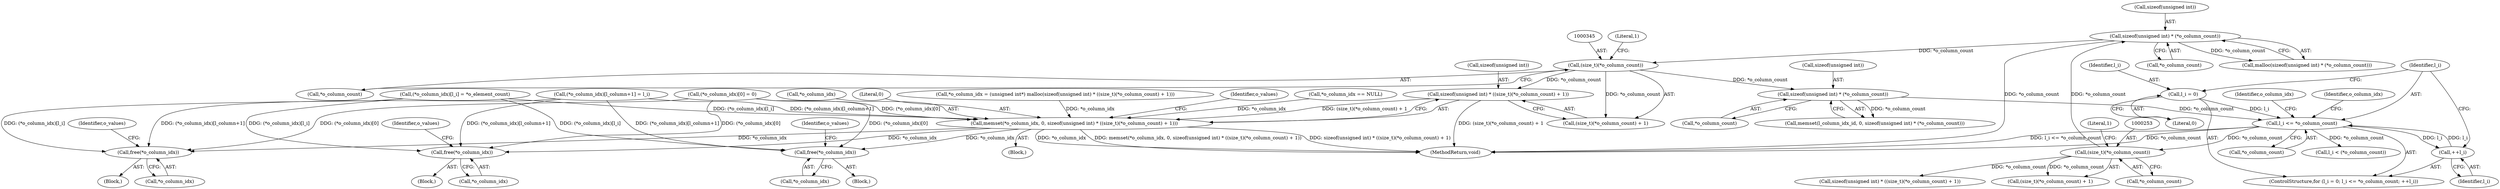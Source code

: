 digraph "0_libxsmm_151481489192e6d1997f8bde52c5c425ea41741d_1@API" {
"1000340" [label="(Call,sizeof(unsigned int) * ((size_t)(*o_column_count) + 1))"];
"1000344" [label="(Call,(size_t)(*o_column_count))"];
"1000273" [label="(Call,sizeof(unsigned int) * (*o_column_count))"];
"1000252" [label="(Call,(size_t)(*o_column_count))"];
"1000370" [label="(Call,l_i <= *o_column_count)"];
"1000374" [label="(Call,++l_i)"];
"1000367" [label="(Call,l_i = 0)"];
"1000361" [label="(Call,sizeof(unsigned int) * (*o_column_count))"];
"1000336" [label="(Call,memset(*o_column_idx, 0, sizeof(unsigned int) * ((size_t)(*o_column_count) + 1)))"];
"1000180" [label="(Call,free(*o_column_idx))"];
"1000434" [label="(Call,free(*o_column_idx))"];
"1000502" [label="(Call,free(*o_column_idx))"];
"1000180" [label="(Call,free(*o_column_idx))"];
"1000230" [label="(Block,)"];
"1000502" [label="(Call,free(*o_column_idx))"];
"1000507" [label="(Identifier,o_values)"];
"1000181" [label="(Call,*o_column_idx)"];
"1000384" [label="(Call,(*o_column_idx)[0] = 0)"];
"1000371" [label="(Identifier,l_i)"];
"1000251" [label="(Call,(size_t)(*o_column_count) + 1)"];
"1000364" [label="(Call,*o_column_count)"];
"1000176" [label="(Block,)"];
"1000375" [label="(Identifier,l_i)"];
"1000362" [label="(Call,sizeof(unsigned int))"];
"1000367" [label="(Call,l_i = 0)"];
"1000503" [label="(Call,*o_column_idx)"];
"1000562" [label="(MethodReturn,void)"];
"1000254" [label="(Call,*o_column_count)"];
"1000380" [label="(Identifier,o_column_idx)"];
"1000285" [label="(Call,*o_column_idx == NULL)"];
"1000430" [label="(Block,)"];
"1000276" [label="(Call,*o_column_count)"];
"1000377" [label="(Call,(*o_column_idx)[l_i] = *o_element_count)"];
"1000368" [label="(Identifier,l_i)"];
"1000248" [label="(Call,sizeof(unsigned int) * ((size_t)(*o_column_count) + 1))"];
"1000274" [label="(Call,sizeof(unsigned int))"];
"1000346" [label="(Call,*o_column_count)"];
"1000358" [label="(Call,memset(l_column_idx_id, 0, sizeof(unsigned int) * (*o_column_count)))"];
"1000374" [label="(Call,++l_i)"];
"1000256" [label="(Literal,1)"];
"1000483" [label="(Call,(*o_column_idx)[l_column+1] = l_i)"];
"1000340" [label="(Call,sizeof(unsigned int) * ((size_t)(*o_column_count) + 1))"];
"1000273" [label="(Call,sizeof(unsigned int) * (*o_column_count))"];
"1000372" [label="(Call,*o_column_count)"];
"1000370" [label="(Call,l_i <= *o_column_count)"];
"1000185" [label="(Identifier,o_values)"];
"1000369" [label="(Literal,0)"];
"1000535" [label="(Call,l_i < (*o_column_count))"];
"1000344" [label="(Call,(size_t)(*o_column_count))"];
"1000361" [label="(Call,sizeof(unsigned int) * (*o_column_count))"];
"1000434" [label="(Call,free(*o_column_idx))"];
"1000337" [label="(Call,*o_column_idx)"];
"1000339" [label="(Literal,0)"];
"1000435" [label="(Call,*o_column_idx)"];
"1000272" [label="(Call,malloc(sizeof(unsigned int) * (*o_column_count)))"];
"1000242" [label="(Call,*o_column_idx = (unsigned int*) malloc(sizeof(unsigned int) * ((size_t)(*o_column_count) + 1)))"];
"1000348" [label="(Literal,1)"];
"1000336" [label="(Call,memset(*o_column_idx, 0, sizeof(unsigned int) * ((size_t)(*o_column_count) + 1)))"];
"1000387" [label="(Identifier,o_column_idx)"];
"1000343" [label="(Call,(size_t)(*o_column_count) + 1)"];
"1000351" [label="(Identifier,o_values)"];
"1000498" [label="(Block,)"];
"1000341" [label="(Call,sizeof(unsigned int))"];
"1000439" [label="(Identifier,o_values)"];
"1000252" [label="(Call,(size_t)(*o_column_count))"];
"1000366" [label="(ControlStructure,for (l_i = 0; l_i <= *o_column_count; ++l_i))"];
"1000340" -> "1000336"  [label="AST: "];
"1000340" -> "1000343"  [label="CFG: "];
"1000341" -> "1000340"  [label="AST: "];
"1000343" -> "1000340"  [label="AST: "];
"1000336" -> "1000340"  [label="CFG: "];
"1000340" -> "1000562"  [label="DDG: (size_t)(*o_column_count) + 1"];
"1000340" -> "1000336"  [label="DDG: (size_t)(*o_column_count) + 1"];
"1000344" -> "1000340"  [label="DDG: *o_column_count"];
"1000344" -> "1000343"  [label="AST: "];
"1000344" -> "1000346"  [label="CFG: "];
"1000345" -> "1000344"  [label="AST: "];
"1000346" -> "1000344"  [label="AST: "];
"1000348" -> "1000344"  [label="CFG: "];
"1000344" -> "1000343"  [label="DDG: *o_column_count"];
"1000273" -> "1000344"  [label="DDG: *o_column_count"];
"1000344" -> "1000361"  [label="DDG: *o_column_count"];
"1000273" -> "1000272"  [label="AST: "];
"1000273" -> "1000276"  [label="CFG: "];
"1000274" -> "1000273"  [label="AST: "];
"1000276" -> "1000273"  [label="AST: "];
"1000272" -> "1000273"  [label="CFG: "];
"1000273" -> "1000562"  [label="DDG: *o_column_count"];
"1000273" -> "1000272"  [label="DDG: *o_column_count"];
"1000252" -> "1000273"  [label="DDG: *o_column_count"];
"1000252" -> "1000251"  [label="AST: "];
"1000252" -> "1000254"  [label="CFG: "];
"1000253" -> "1000252"  [label="AST: "];
"1000254" -> "1000252"  [label="AST: "];
"1000256" -> "1000252"  [label="CFG: "];
"1000252" -> "1000248"  [label="DDG: *o_column_count"];
"1000252" -> "1000251"  [label="DDG: *o_column_count"];
"1000370" -> "1000252"  [label="DDG: *o_column_count"];
"1000370" -> "1000366"  [label="AST: "];
"1000370" -> "1000372"  [label="CFG: "];
"1000371" -> "1000370"  [label="AST: "];
"1000372" -> "1000370"  [label="AST: "];
"1000380" -> "1000370"  [label="CFG: "];
"1000387" -> "1000370"  [label="CFG: "];
"1000370" -> "1000562"  [label="DDG: l_i <= *o_column_count"];
"1000370" -> "1000562"  [label="DDG: *o_column_count"];
"1000374" -> "1000370"  [label="DDG: l_i"];
"1000367" -> "1000370"  [label="DDG: l_i"];
"1000361" -> "1000370"  [label="DDG: *o_column_count"];
"1000370" -> "1000374"  [label="DDG: l_i"];
"1000370" -> "1000535"  [label="DDG: *o_column_count"];
"1000374" -> "1000366"  [label="AST: "];
"1000374" -> "1000375"  [label="CFG: "];
"1000375" -> "1000374"  [label="AST: "];
"1000371" -> "1000374"  [label="CFG: "];
"1000367" -> "1000366"  [label="AST: "];
"1000367" -> "1000369"  [label="CFG: "];
"1000368" -> "1000367"  [label="AST: "];
"1000369" -> "1000367"  [label="AST: "];
"1000371" -> "1000367"  [label="CFG: "];
"1000361" -> "1000358"  [label="AST: "];
"1000361" -> "1000364"  [label="CFG: "];
"1000362" -> "1000361"  [label="AST: "];
"1000364" -> "1000361"  [label="AST: "];
"1000358" -> "1000361"  [label="CFG: "];
"1000361" -> "1000358"  [label="DDG: *o_column_count"];
"1000336" -> "1000230"  [label="AST: "];
"1000337" -> "1000336"  [label="AST: "];
"1000339" -> "1000336"  [label="AST: "];
"1000351" -> "1000336"  [label="CFG: "];
"1000336" -> "1000562"  [label="DDG: memset(*o_column_idx, 0, sizeof(unsigned int) * ((size_t)(*o_column_count) + 1))"];
"1000336" -> "1000562"  [label="DDG: sizeof(unsigned int) * ((size_t)(*o_column_count) + 1)"];
"1000336" -> "1000562"  [label="DDG: *o_column_idx"];
"1000336" -> "1000180"  [label="DDG: *o_column_idx"];
"1000285" -> "1000336"  [label="DDG: *o_column_idx"];
"1000377" -> "1000336"  [label="DDG: (*o_column_idx)[l_i]"];
"1000483" -> "1000336"  [label="DDG: (*o_column_idx)[l_column+1]"];
"1000242" -> "1000336"  [label="DDG: *o_column_idx"];
"1000384" -> "1000336"  [label="DDG: (*o_column_idx)[0]"];
"1000336" -> "1000434"  [label="DDG: *o_column_idx"];
"1000336" -> "1000502"  [label="DDG: *o_column_idx"];
"1000180" -> "1000176"  [label="AST: "];
"1000180" -> "1000181"  [label="CFG: "];
"1000181" -> "1000180"  [label="AST: "];
"1000185" -> "1000180"  [label="CFG: "];
"1000377" -> "1000180"  [label="DDG: (*o_column_idx)[l_i]"];
"1000384" -> "1000180"  [label="DDG: (*o_column_idx)[0]"];
"1000483" -> "1000180"  [label="DDG: (*o_column_idx)[l_column+1]"];
"1000434" -> "1000430"  [label="AST: "];
"1000434" -> "1000435"  [label="CFG: "];
"1000435" -> "1000434"  [label="AST: "];
"1000439" -> "1000434"  [label="CFG: "];
"1000377" -> "1000434"  [label="DDG: (*o_column_idx)[l_i]"];
"1000384" -> "1000434"  [label="DDG: (*o_column_idx)[0]"];
"1000483" -> "1000434"  [label="DDG: (*o_column_idx)[l_column+1]"];
"1000502" -> "1000498"  [label="AST: "];
"1000502" -> "1000503"  [label="CFG: "];
"1000503" -> "1000502"  [label="AST: "];
"1000507" -> "1000502"  [label="CFG: "];
"1000377" -> "1000502"  [label="DDG: (*o_column_idx)[l_i]"];
"1000384" -> "1000502"  [label="DDG: (*o_column_idx)[0]"];
"1000483" -> "1000502"  [label="DDG: (*o_column_idx)[l_column+1]"];
}
